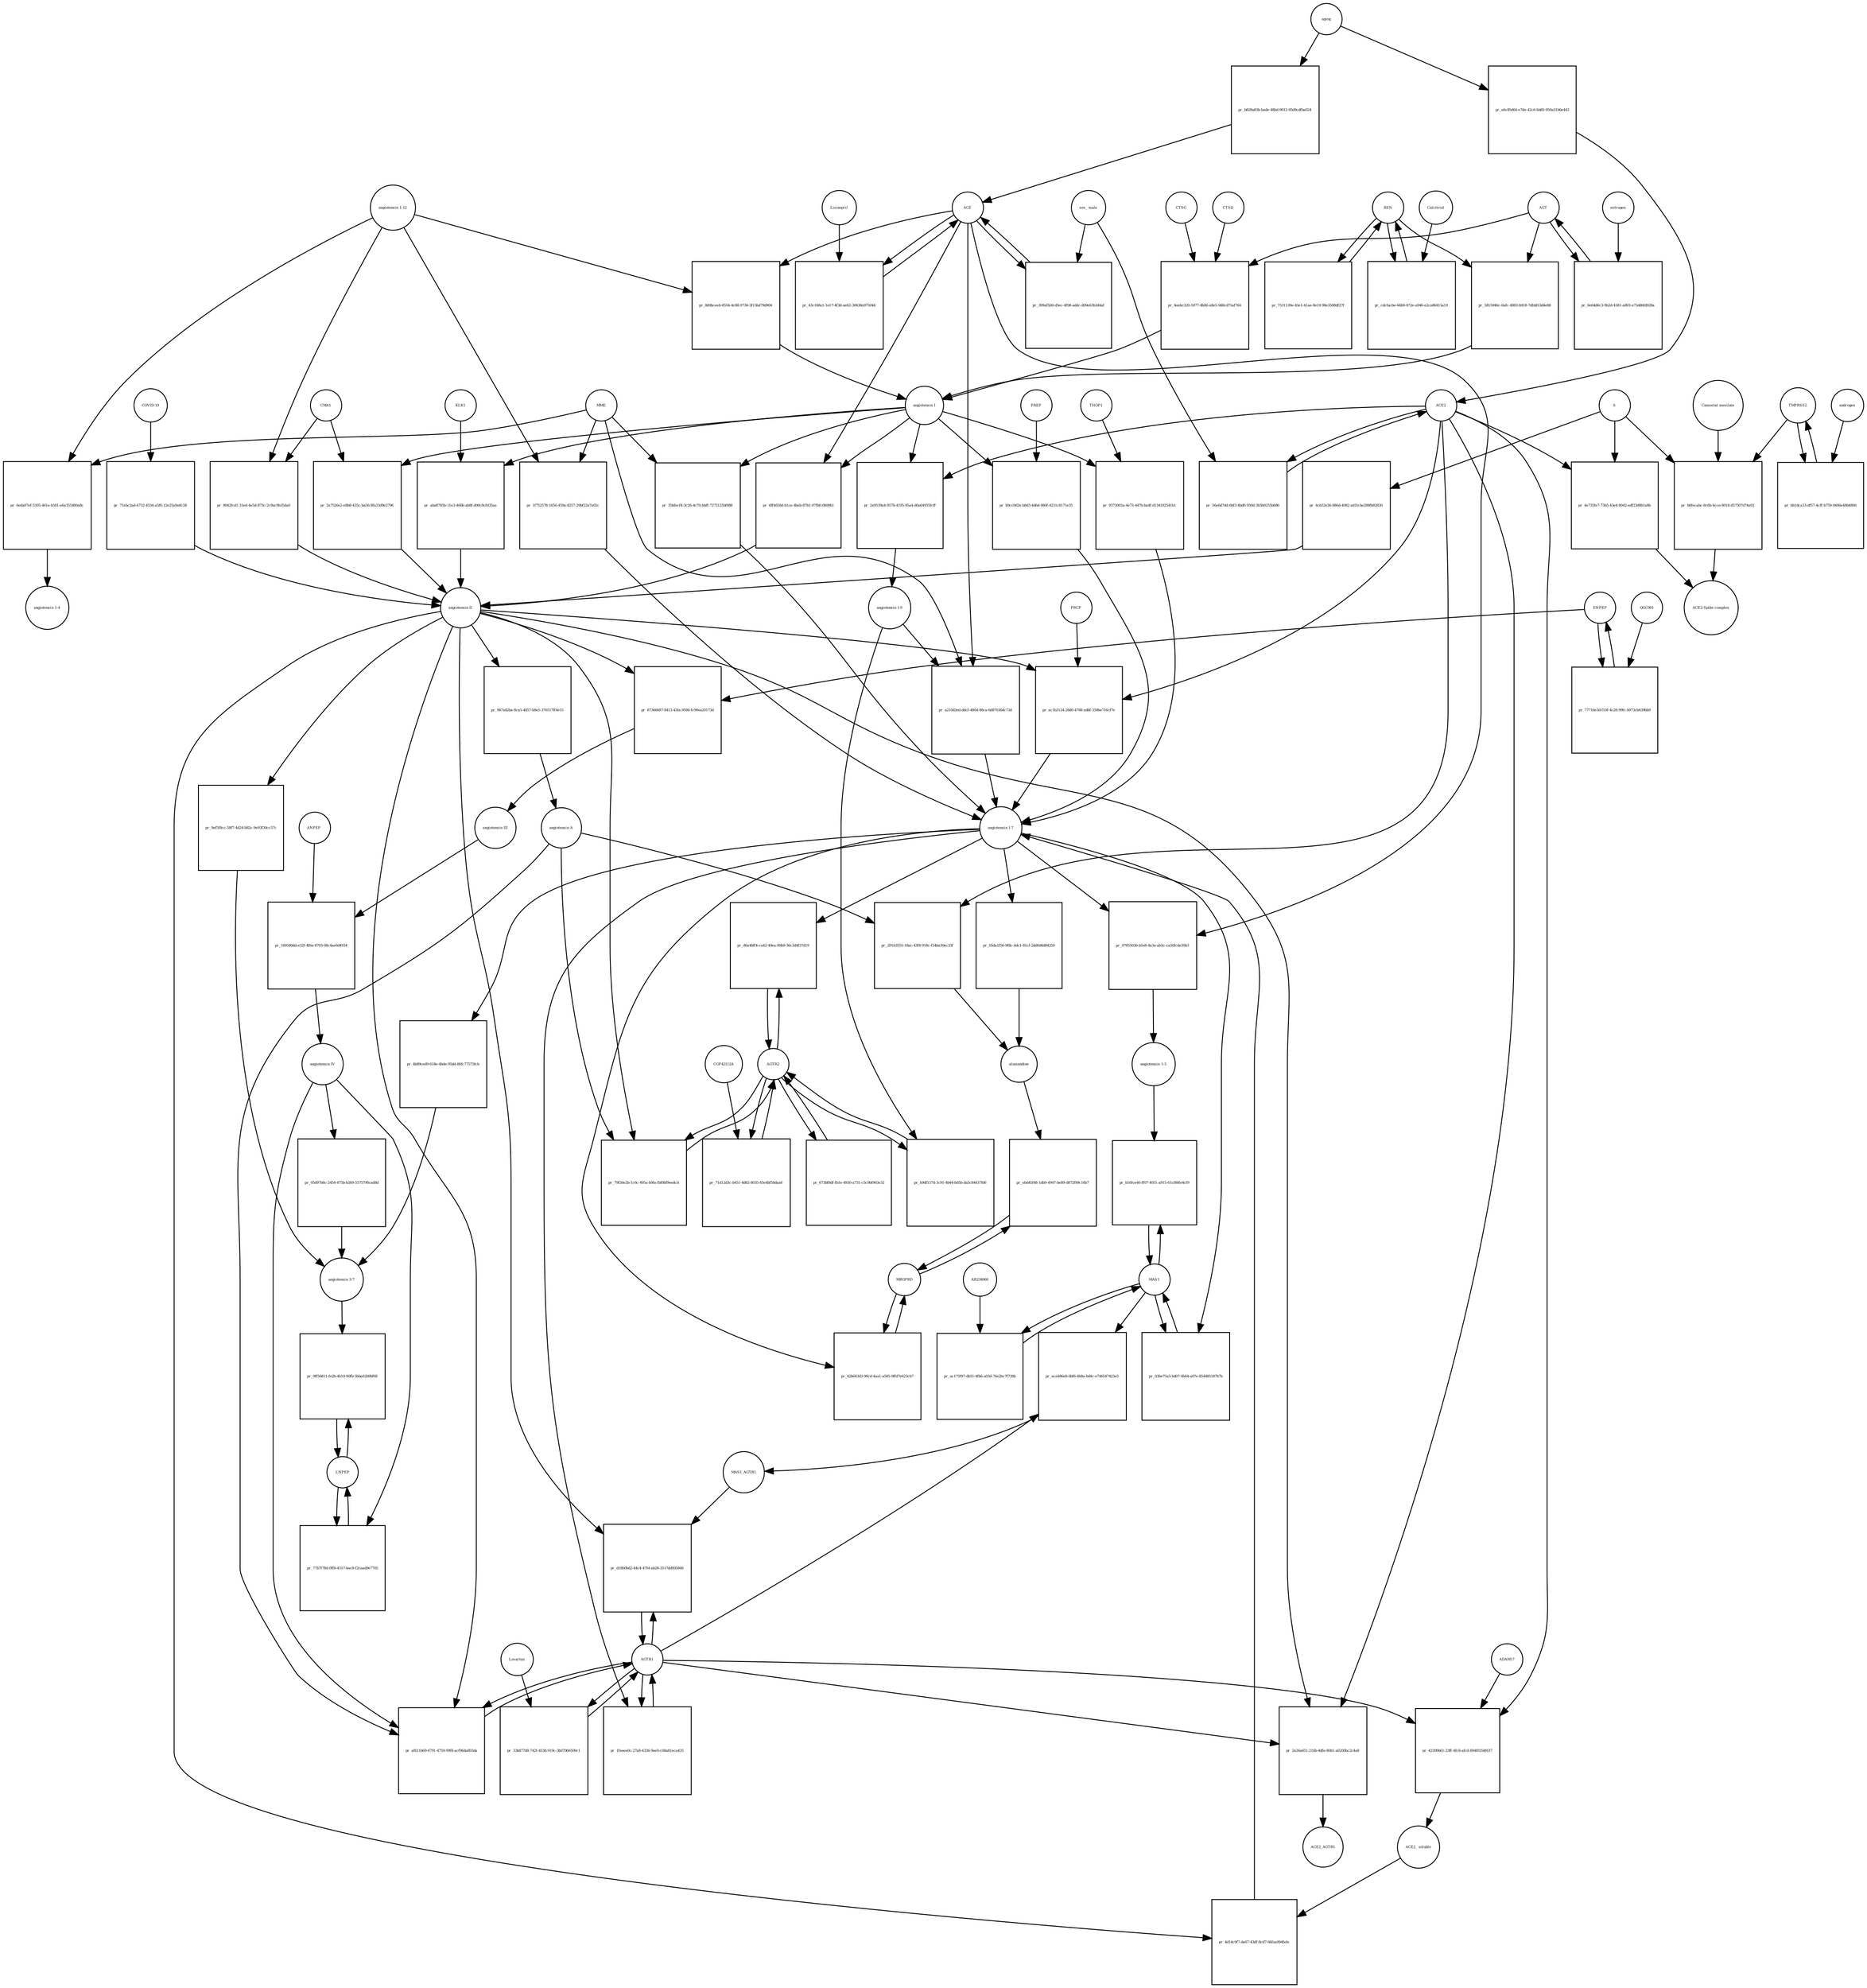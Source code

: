 strict digraph  {
"angiotensin I" [annotation="urn_miriam_obo.chebi_CHEBI%3A2718", bipartite=0, cls="simple chemical", fontsize=4, label="angiotensin I", shape=circle];
"pr_6ff4658d-b1ce-4beb-87b1-07fbfc0b99b1" [annotation="", bipartite=1, cls=process, fontsize=4, label="pr_6ff4658d-b1ce-4beb-87b1-07fbfc0b99b1", shape=square];
"angiotensin II" [annotation="urn_miriam_obo.chebi_CHEBI%3A2718", bipartite=0, cls="simple chemical", fontsize=4, label="angiotensin II", shape=circle];
ACE [annotation="urn_miriam_hgnc_HGNC%3A2707", bipartite=0, cls=macromolecule, fontsize=4, label=ACE, shape=circle];
"pr_2e9539a4-9578-4195-95a4-d0a64935fcff" [annotation="", bipartite=1, cls=process, fontsize=4, label="pr_2e9539a4-9578-4195-95a4-d0a64935fcff", shape=square];
"angiotensin I-9" [annotation="urn_miriam_obo.chebi_CHEBI%3A80128", bipartite=0, cls="simple chemical", fontsize=4, label="angiotensin I-9", shape=circle];
ACE2 [annotation="urn_miriam_hgnc_HGNC%3A13557", bipartite=0, cls=macromolecule, fontsize=4, label=ACE2, shape=circle];
"pr_a210d3ed-ddcf-480d-86ca-6d87036dc73d" [annotation="", bipartite=1, cls=process, fontsize=4, label="pr_a210d3ed-ddcf-480d-86ca-6d87036dc73d", shape=square];
"angiotensin I-7" [annotation="urn_miriam_obo.chebi_CHEBI%3A55438", bipartite=0, cls="simple chemical", fontsize=4, label="angiotensin I-7", shape=circle];
MME [annotation="urn_miriam_hgnc_HGNC%3A7154", bipartite=0, cls=macromolecule, fontsize=4, label=MME, shape=circle];
"pr_ac1b3124-28d0-4788-adbf-358be716cf7e" [annotation="", bipartite=1, cls=process, fontsize=4, label="pr_ac1b3124-28d0-4788-adbf-358be716cf7e", shape=square];
PRCP [annotation="urn_miriam_hgnc_HGNC%3A9344", bipartite=0, cls=macromolecule, fontsize=4, label=PRCP, shape=circle];
"pr_0785503b-b5e8-4a3a-ab5c-ca50fcde39b3" [annotation="", bipartite=1, cls=process, fontsize=4, label="pr_0785503b-b5e8-4a3a-ab5c-ca50fcde39b3", shape=square];
"angiotensin 1-5" [annotation="urn_miriam_obo.chebi_CHEBI%3A80129", bipartite=0, cls="simple chemical", fontsize=4, label="angiotensin 1-5", shape=circle];
REN [annotation="urn_miriam_hgnc_HGNC%3A9958", bipartite=0, cls=macromolecule, fontsize=4, label=REN, shape=circle];
"pr_cdcfacbe-66b9-472e-a946-e2ca86415a19" [annotation="", bipartite=1, cls="omitted process", fontsize=4, label="pr_cdcfacbe-66b9-472e-a946-e2ca86415a19", shape=square];
Calcitriol [annotation="urn_miriam_obo.chebi_CHEBI%3A17823", bipartite=0, cls="simple chemical", fontsize=4, label=Calcitriol, shape=circle];
AGT [annotation="urn_miriam_hgnc_HGNC%3A333", bipartite=0, cls=macromolecule, fontsize=4, label=AGT, shape=circle];
"pr_5815946c-0afc-4983-b918-7dfdd53d4e88" [annotation="", bipartite=1, cls=process, fontsize=4, label="pr_5815946c-0afc-4983-b918-7dfdd53d4e88", shape=square];
"pr_35bfecf4-3c26-4c70-bbff-7272125bf888" [annotation="", bipartite=1, cls=process, fontsize=4, label="pr_35bfecf4-3c26-4c70-bbff-7272125bf888", shape=square];
MAS1 [annotation="urn_miriam_hgnc_HGNC%3A6899", bipartite=0, cls=macromolecule, fontsize=4, label=MAS1, shape=circle];
"pr_b16fce40-ff07-4051-a915-61cf86fe4cf9" [annotation="", bipartite=1, cls=process, fontsize=4, label="pr_b16fce40-ff07-4051-a915-61cf86fe4cf9", shape=square];
"pr_05da1f56-9f8c-4dc1-81cf-2dd0d6d84250" [annotation="", bipartite=1, cls=process, fontsize=4, label="pr_05da1f56-9f8c-4dc1-81cf-2dd0d6d84250", shape=square];
alamandine [annotation="", bipartite=0, cls="simple chemical", fontsize=4, label=alamandine, shape=circle];
"pr_947a82ba-8ca5-4457-b8e5-376517ff4e15" [annotation="", bipartite=1, cls=process, fontsize=4, label="pr_947a82ba-8ca5-4457-b8e5-376517ff4e15", shape=square];
"angiotensin A" [annotation="urn_miriam_kegg.compound_C20970", bipartite=0, cls="simple chemical", fontsize=4, label="angiotensin A", shape=circle];
"pr_291b3555-18ac-43f8-918c-f54ba30ec33f" [annotation="", bipartite=1, cls=process, fontsize=4, label="pr_291b3555-18ac-43f8-918c-f54ba30ec33f", shape=square];
"pr_87366687-8413-45fa-9586-fc96ea20173d" [annotation="", bipartite=1, cls=process, fontsize=4, label="pr_87366687-8413-45fa-9586-fc96ea20173d", shape=square];
"angiotensin III" [annotation="urn_miriam_obo.chebi_CHEBI%3A89666", bipartite=0, cls="simple chemical", fontsize=4, label="angiotensin III", shape=circle];
ENPEP [annotation="", bipartite=0, cls=macromolecule, fontsize=4, label=ENPEP, shape=circle];
"pr_169580dd-e32f-4f6a-8793-08c4ae6d4934" [annotation="", bipartite=1, cls=process, fontsize=4, label="pr_169580dd-e32f-4f6a-8793-08c4ae6d4934", shape=square];
"angiotensin IV" [annotation="urn_miriam_pubmed_32333398|urn_miriam_obo.chebi_CHEBI%3A80127", bipartite=0, cls="simple chemical", fontsize=4, label="angiotensin IV", shape=circle];
"ANPEP " [annotation="urn_miriam_hgnc_HGNC%3A500", bipartite=0, cls=macromolecule, fontsize=4, label="ANPEP ", shape=circle];
AGTR2 [annotation="urn_miriam_hgnc_HGNC%3A338", bipartite=0, cls=macromolecule, fontsize=4, label=AGTR2, shape=circle];
"pr_71d12d3c-b451-4d82-8035-65e4bf5bdaa6" [annotation="", bipartite=1, cls=process, fontsize=4, label="pr_71d12d3c-b451-4d82-8035-65e4bf5bdaa6", shape=square];
CGP42112A [annotation="urn_miriam_obo.chebi_CHEBI%3A147302", bipartite=0, cls="simple chemical", fontsize=4, label=CGP42112A, shape=circle];
"pr_7531139e-45e1-41ae-8e19-98e3588df27f" [annotation="", bipartite=1, cls=process, fontsize=4, label="pr_7531139e-45e1-41ae-8e19-98e3588df27f", shape=square];
"pr_42309b61-23ff-4fc8-afcd-894f0354f637" [annotation="", bipartite=1, cls=process, fontsize=4, label="pr_42309b61-23ff-4fc8-afcd-894f0354f637", shape=square];
"ACE2_ soluble" [annotation="urn_miriam_hgnc.symbol_ACE2", bipartite=0, cls=macromolecule, fontsize=4, label="ACE2_ soluble", shape=circle];
ADAM17 [annotation="urn_miriam_hgnc_HGNC%3A195", bipartite=0, cls=macromolecule, fontsize=4, label=ADAM17, shape=circle];
AGTR1 [annotation="urn_miriam_hgnc_HGNC%3A336", bipartite=0, cls=macromolecule, fontsize=4, label=AGTR1, shape=circle];
"pr_79f26e2b-1c6c-495a-b9fa-fbf0bf9eedcd" [annotation="", bipartite=1, cls=process, fontsize=4, label="pr_79f26e2b-1c6c-495a-b9fa-fbf0bf9eedcd", shape=square];
"pr_a6c85d64-e7de-42c6-bb85-950a31b6e443" [annotation="", bipartite=1, cls=process, fontsize=4, label="pr_a6c85d64-e7de-42c6-bb85-950a31b6e443", shape=square];
aging [annotation="urn_miriam_obo.go_GO%3A0007568", bipartite=0, cls=phenotype, fontsize=4, label=aging, shape=circle];
MRGPRD [annotation="urn_miriam_hgnc_HGNC%3A29626", bipartite=0, cls=macromolecule, fontsize=4, label=MRGPRD, shape=circle];
"pr_ebd45f48-1db9-4947-be89-d872f99c16b7" [annotation="", bipartite=1, cls=process, fontsize=4, label="pr_ebd45f48-1db9-4947-be89-d872f99c16b7", shape=square];
"pr_4d14c9f7-de67-43df-8cd7-66faa994fefe" [annotation="", bipartite=1, cls=process, fontsize=4, label="pr_4d14c9f7-de67-43df-8cd7-66faa994fefe", shape=square];
"pr_b828a83b-bade-48bd-9012-05d9cdfba024" [annotation="", bipartite=1, cls=process, fontsize=4, label="pr_b828a83b-bade-48bd-9012-05d9cdfba024", shape=square];
"pr_56e6d7dd-6bf3-4bd0-930d-3b5b0255b686" [annotation="", bipartite=1, cls=process, fontsize=4, label="pr_56e6d7dd-6bf3-4bd0-930d-3b5b0255b686", shape=square];
"sex_ male" [annotation=urn_miriam_mesh_D008297, bipartite=0, cls=phenotype, fontsize=4, label="sex_ male", shape=circle];
"pr_4cb52e36-886d-4082-ad1b-be288fb82830" [annotation="", bipartite=1, cls=process, fontsize=4, label="pr_4cb52e36-886d-4082-ad1b-be288fb82830", shape=square];
S [annotation="urn_miriam_uniprot_P0DTC2|urn_miriam_uniprot_P59594", bipartite=0, cls=macromolecule, fontsize=4, label=S, shape=circle];
"pr_399af5b9-d5ec-4f08-addc-d09e63b3d4af" [annotation="", bipartite=1, cls=process, fontsize=4, label="pr_399af5b9-d5ec-4f08-addc-d09e63b3d4af", shape=square];
"pr_af611b69-6791-4759-99f8-acf96da893da" [annotation="", bipartite=1, cls=process, fontsize=4, label="pr_af611b69-6791-4759-99f8-acf96da893da", shape=square];
"pr_2e26a651-216b-4dfe-80b1-a0200bc2c4a8" [annotation="", bipartite=1, cls=process, fontsize=4, label="pr_2e26a651-216b-4dfe-80b1-a0200bc2c4a8", shape=square];
ACE2_AGTR1 [annotation=urn_miriam_pubmed_25225202, bipartite=0, cls=complex, fontsize=4, label=ACE2_AGTR1, shape=circle];
"pr_4e735fe7-73b5-43e4-8042-edf23d8b1a8b" [annotation="", bipartite=1, cls=process, fontsize=4, label="pr_4e735fe7-73b5-43e4-8042-edf23d8b1a8b", shape=square];
"ACE2-Spike complex" [annotation=urn_miriam_pubmed_32275855, bipartite=0, cls=complex, fontsize=4, label="ACE2-Spike complex", shape=circle];
"pr_71ebc2ad-6732-4534-a5f6-12e25a9a6c28" [annotation="", bipartite=1, cls=process, fontsize=4, label="pr_71ebc2ad-6732-4534-a5f6-12e25a9a6c28", shape=square];
"COVID-19" [annotation="urn_miriam_taxonomy_2697049|urn_miriam_mesh_C000657245", bipartite=0, cls=phenotype, fontsize=4, label="COVID-19", shape=circle];
"angiotensin 1-12" [annotation=urn_miriam_pubmed_27465904, bipartite=0, cls="simple chemical", fontsize=4, label="angiotensin 1-12", shape=circle];
"pr_8042fcd1-31ed-4e5d-873c-2c9ac9b35da0" [annotation="", bipartite=1, cls=process, fontsize=4, label="pr_8042fcd1-31ed-4e5d-873c-2c9ac9b35da0", shape=square];
CMA1 [annotation="urn_miriam_hgnc_HGNC%3A2097", bipartite=0, cls=macromolecule, fontsize=4, label=CMA1, shape=circle];
TMPRSS2 [annotation="urn_miriam_hgnc_HGNC%3A11876", bipartite=0, cls=macromolecule, fontsize=4, label=TMPRSS2, shape=circle];
"pr_bb1dca33-df57-4cff-b759-0406e48b489d" [annotation="", bipartite=1, cls="omitted process", fontsize=4, label="pr_bb1dca33-df57-4cff-b759-0406e48b489d", shape=square];
androgen [annotation="urn_miriam_obo.chebi_CHEBI%3A50113", bipartite=0, cls="simple chemical", fontsize=4, label=androgen, shape=circle];
"pr_6e64d6c3-9b2d-4581-a893-a75dd6fd928a" [annotation="", bipartite=1, cls="omitted process", fontsize=4, label="pr_6e64d6c3-9b2d-4581-a893-a75dd6fd928a", shape=square];
estrogen [annotation="urn_miriam_obo.chebi_CHEBI%3A50114", bipartite=0, cls="simple chemical", fontsize=4, label=estrogen, shape=circle];
"pr_0eda07ef-5305-461e-b581-e6e355480a8c" [annotation="", bipartite=1, cls=process, fontsize=4, label="pr_0eda07ef-5305-461e-b581-e6e355480a8c", shape=square];
"angiotensin 1-4" [annotation=urn_miriam_pubmed_22490446, bipartite=0, cls="simple chemical", fontsize=4, label="angiotensin 1-4", shape=circle];
"pr_eca486e8-6bf6-4b8a-bd4c-e746547423e5" [annotation="", bipartite=1, cls=process, fontsize=4, label="pr_eca486e8-6bf6-4b8a-bd4c-e746547423e5", shape=square];
MAS1_AGTR1 [annotation=urn_miriam_pubmed_15809376, bipartite=0, cls=complex, fontsize=4, label=MAS1_AGTR1, shape=circle];
"pr_d18b0bd2-44c4-47fd-ab28-3517dd005846" [annotation="", bipartite=1, cls=process, fontsize=4, label="pr_d18b0bd2-44c4-47fd-ab28-3517dd005846", shape=square];
"pr_43c168a1-1e17-4f3d-ae62-38438a975044" [annotation="", bipartite=1, cls=process, fontsize=4, label="pr_43c168a1-1e17-4f3d-ae62-38438a975044", shape=square];
Lisinopril [annotation="urn_miriam_obo.chebi_CHEBI%3A43755", bipartite=0, cls="simple chemical", fontsize=4, label=Lisinopril, shape=circle];
"pr_8d9bceeb-8554-4c88-9734-3f15bd79d904" [annotation="", bipartite=1, cls=process, fontsize=4, label="pr_8d9bceeb-8554-4c88-9734-3f15bd79d904", shape=square];
LNPEP [annotation="urn_miriam_hgnc_HGNC%3A6656", bipartite=0, cls=macromolecule, fontsize=4, label=LNPEP, shape=circle];
"pr_77b7f78d-0ff8-4317-bac8-f2caad9e7705" [annotation="", bipartite=1, cls=process, fontsize=4, label="pr_77b7f78d-0ff8-4317-bac8-f2caad9e7705", shape=square];
"pr_1f752578-1656-459a-8257-29bf22a7a02c" [annotation="", bipartite=1, cls=process, fontsize=4, label="pr_1f752578-1656-459a-8257-29bf22a7a02c", shape=square];
"pr_ac175f97-db11-4fb6-a03d-76e2bc7f739b" [annotation="", bipartite=1, cls=process, fontsize=4, label="pr_ac175f97-db11-4fb6-a03d-76e2bc7f739b", shape=square];
AR234960 [annotation="urn_miriam_pubchem.compound_146025955", bipartite=0, cls="simple chemical", fontsize=4, label=AR234960, shape=circle];
"pr_77716e3d-f10f-4c28-99fc-b973cb639bb9" [annotation="", bipartite=1, cls=process, fontsize=4, label="pr_77716e3d-f10f-4c28-99fc-b973cb639bb9", shape=square];
QGC001 [annotation=urn_miriam_pubmed_24337978, bipartite=0, cls="simple chemical", fontsize=4, label=QGC001, shape=circle];
"pr_4aebc320-5977-4b06-a8e5-9d8cd75af764" [annotation="", bipartite=1, cls=process, fontsize=4, label="pr_4aebc320-5977-4b06-a8e5-9d8cd75af764", shape=square];
CTSD [annotation="urn_miriam_hgnc_HGNC%3A2529", bipartite=0, cls=macromolecule, fontsize=4, label=CTSD, shape=circle];
CTSG [annotation="urn_miriam_hgnc_HGNC%3A2532", bipartite=0, cls=macromolecule, fontsize=4, label=CTSG, shape=circle];
"pr_2a7526e2-e8b8-435c-ba56-8fa33d9e2796" [annotation="", bipartite=1, cls=process, fontsize=4, label="pr_2a7526e2-e8b8-435c-ba56-8fa33d9e2796", shape=square];
"pr_aba8785b-11e3-466b-ab8f-d00c8cfd35ae" [annotation="", bipartite=1, cls=process, fontsize=4, label="pr_aba8785b-11e3-466b-ab8f-d00c8cfd35ae", shape=square];
KLK1 [annotation="urn_miriam_hgnc_HGNC%3A6357|urn_miriam_pubmed_6555043", bipartite=0, cls=macromolecule, fontsize=4, label=KLK1, shape=circle];
"pr_9373002a-4e73-447b-ba4f-d134182541b1" [annotation="", bipartite=1, cls=process, fontsize=4, label="pr_9373002a-4e73-447b-ba4f-d134182541b1", shape=square];
THOP1 [annotation="urn_miriam_hgnc_HGNC%3A11793", bipartite=0, cls=macromolecule, fontsize=4, label=THOP1, shape=circle];
"pr_b9cc062e-b8d3-4d6d-980f-4231c8171e35" [annotation="", bipartite=1, cls=process, fontsize=4, label="pr_b9cc062e-b8d3-4d6d-980f-4231c8171e35", shape=square];
PREP [annotation="urn_miriam_hgnc_HGNC%3A9358", bipartite=0, cls=macromolecule, fontsize=4, label=PREP, shape=circle];
"pr_33b877d8-742f-4538-919c-3b07066509c1" [annotation="", bipartite=1, cls=process, fontsize=4, label="pr_33b877d8-742f-4538-919c-3b07066509c1", shape=square];
Losartan [annotation="urn_miriam_obo.chebi_CHEBI%3A6541", bipartite=0, cls="simple chemical", fontsize=4, label=Losartan, shape=circle];
"pr_1feeee0c-27a8-4336-9ee0-c08a81eca435" [annotation="", bipartite=1, cls=process, fontsize=4, label="pr_1feeee0c-27a8-4336-9ee0-c08a81eca435", shape=square];
"pr_673bf8df-fb1e-4930-a731-c5c9bf963e32" [annotation="", bipartite=1, cls=process, fontsize=4, label="pr_673bf8df-fb1e-4930-a731-c5c9bf963e32", shape=square];
"pr_d6a4bff4-ca42-49ea-99b9-36c3d4f37d19" [annotation="", bipartite=1, cls=process, fontsize=4, label="pr_d6a4bff4-ca42-49ea-99b9-36c3d4f37d19", shape=square];
"pr_b9df157d-3c91-4b44-bd5b-da5c84437fd6" [annotation="", bipartite=1, cls=process, fontsize=4, label="pr_b9df157d-3c91-4b44-bd5b-da5c84437fd6", shape=square];
"pr_03be75a5-bd07-4b44-a07e-854485187b7b" [annotation="", bipartite=1, cls=process, fontsize=4, label="pr_03be75a5-bd07-4b44-a07e-854485187b7b", shape=square];
"pr_42b643d3-90cd-4aa1-a585-9ffd7e623cb7" [annotation="", bipartite=1, cls=process, fontsize=4, label="pr_42b643d3-90cd-4aa1-a585-9ffd7e623cb7", shape=square];
"pr_4b89ced9-618e-4bde-95dd-86fc77575fcb" [annotation="", bipartite=1, cls=process, fontsize=4, label="pr_4b89ced9-618e-4bde-95dd-86fc77575fcb", shape=square];
"angiotensin 3-7" [annotation=urn_miriam_pubmed_30934934, bipartite=0, cls="simple chemical", fontsize=4, label="angiotensin 3-7", shape=circle];
"pr_9ef5f8cc-58f7-4d24-b82c-9e93f30cc57c" [annotation="", bipartite=1, cls=process, fontsize=4, label="pr_9ef5f8cc-58f7-4d24-b82c-9e93f30cc57c", shape=square];
"pr_05d97b8c-2454-475b-b269-5575796cad8d" [annotation="", bipartite=1, cls=process, fontsize=4, label="pr_05d97b8c-2454-475b-b269-5575796cad8d", shape=square];
"pr_b6fecabc-8c6b-4cce-8018-d57507d74a92" [annotation="", bipartite=1, cls="omitted process", fontsize=4, label="pr_b6fecabc-8c6b-4cce-8018-d57507d74a92", shape=square];
"Camostat mesilate" [annotation="urn_miriam_obo.chebi_CHEBI%3A135632", bipartite=0, cls="simple chemical", fontsize=4, label="Camostat mesilate", shape=circle];
"pr_9ff56811-fe2b-4b19-90fb-5bba02b9bf68" [annotation="", bipartite=1, cls=process, fontsize=4, label="pr_9ff56811-fe2b-4b19-90fb-5bba02b9bf68", shape=square];
"angiotensin I" -> "pr_6ff4658d-b1ce-4beb-87b1-07fbfc0b99b1"  [annotation="", interaction_type=consumption];
"angiotensin I" -> "pr_2e9539a4-9578-4195-95a4-d0a64935fcff"  [annotation="", interaction_type=consumption];
"angiotensin I" -> "pr_35bfecf4-3c26-4c70-bbff-7272125bf888"  [annotation="", interaction_type=consumption];
"angiotensin I" -> "pr_2a7526e2-e8b8-435c-ba56-8fa33d9e2796"  [annotation="", interaction_type=consumption];
"angiotensin I" -> "pr_aba8785b-11e3-466b-ab8f-d00c8cfd35ae"  [annotation="", interaction_type=consumption];
"angiotensin I" -> "pr_9373002a-4e73-447b-ba4f-d134182541b1"  [annotation="", interaction_type=consumption];
"angiotensin I" -> "pr_b9cc062e-b8d3-4d6d-980f-4231c8171e35"  [annotation="", interaction_type=consumption];
"pr_6ff4658d-b1ce-4beb-87b1-07fbfc0b99b1" -> "angiotensin II"  [annotation="", interaction_type=production];
"angiotensin II" -> "pr_ac1b3124-28d0-4788-adbf-358be716cf7e"  [annotation="", interaction_type=consumption];
"angiotensin II" -> "pr_947a82ba-8ca5-4457-b8e5-376517ff4e15"  [annotation="", interaction_type=consumption];
"angiotensin II" -> "pr_87366687-8413-45fa-9586-fc96ea20173d"  [annotation="", interaction_type=consumption];
"angiotensin II" -> "pr_79f26e2b-1c6c-495a-b9fa-fbf0bf9eedcd"  [annotation="urn_miriam_pubmed_17630322|urn_miriam_taxonomy_9606|urn_miriam_pubmed_17138938", interaction_type=stimulation];
"angiotensin II" -> "pr_4d14c9f7-de67-43df-8cd7-66faa994fefe"  [annotation="", interaction_type=consumption];
"angiotensin II" -> "pr_af611b69-6791-4759-99f8-acf96da893da"  [annotation="urn_miriam_pubmed_17630322|urn_miriam_taxonomy_40674|urn_miriam_pubmed_26497614|urn_miriam_pubmed_32333398|urn_miriam_pubmed_17138938", interaction_type=stimulation];
"angiotensin II" -> "pr_2e26a651-216b-4dfe-80b1-a0200bc2c4a8"  [annotation="urn_miriam_pubmed_25225202|urn_miriam_taxonomy_40674", interaction_type=inhibition];
"angiotensin II" -> "pr_d18b0bd2-44c4-47fd-ab28-3517dd005846"  [annotation="urn_miriam_pubmed_15809376|urn_miriam_taxonomy_40674", interaction_type=stimulation];
"angiotensin II" -> "pr_9ef5f8cc-58f7-4d24-b82c-9e93f30cc57c"  [annotation="", interaction_type=consumption];
ACE -> "pr_6ff4658d-b1ce-4beb-87b1-07fbfc0b99b1"  [annotation="urn_miriam_taxonomy_9606|urn_miriam_pubmed_190881|urn_miriam_pubmed_10969042", interaction_type=catalysis];
ACE -> "pr_a210d3ed-ddcf-480d-86ca-6d87036dc73d"  [annotation="urn_miriam_pubmed_15283675|urn_miriam_taxonomy_9606", interaction_type=catalysis];
ACE -> "pr_0785503b-b5e8-4a3a-ab5c-ca50fcde39b3"  [annotation="urn_miriam_pubmed_10969042|urn_miriam_taxonomy_9606", interaction_type=catalysis];
ACE -> "pr_399af5b9-d5ec-4f08-addc-d09e63b3d4af"  [annotation="", interaction_type=consumption];
ACE -> "pr_43c168a1-1e17-4f3d-ae62-38438a975044"  [annotation="", interaction_type=consumption];
ACE -> "pr_8d9bceeb-8554-4c88-9734-3f15bd79d904"  [annotation="urn_miriam_pubmed_22490446|urn_miriam_taxonomy_10116", interaction_type=catalysis];
"pr_2e9539a4-9578-4195-95a4-d0a64935fcff" -> "angiotensin I-9"  [annotation="", interaction_type=production];
"angiotensin I-9" -> "pr_a210d3ed-ddcf-480d-86ca-6d87036dc73d"  [annotation="", interaction_type=consumption];
"angiotensin I-9" -> "pr_b9df157d-3c91-4b44-bd5b-da5c84437fd6"  [annotation="urn_miriam_pubmed_30048754|urn_miriam_taxonomy_10116", interaction_type=stimulation];
ACE2 -> "pr_2e9539a4-9578-4195-95a4-d0a64935fcff"  [annotation="urn_miriam_pubmed_10969042|urn_miriam_taxonomy_9606", interaction_type=catalysis];
ACE2 -> "pr_ac1b3124-28d0-4788-adbf-358be716cf7e"  [annotation="urn_miriam_taxonomy_10090|urn_miriam_pubmed_23392115", interaction_type=catalysis];
ACE2 -> "pr_291b3555-18ac-43f8-918c-f54ba30ec33f"  [annotation="urn_miriam_pubmed_23446738|urn_miriam_taxonomy_9606", interaction_type=catalysis];
ACE2 -> "pr_42309b61-23ff-4fc8-afcd-894f0354f637"  [annotation="", interaction_type=consumption];
ACE2 -> "pr_56e6d7dd-6bf3-4bd0-930d-3b5b0255b686"  [annotation="", interaction_type=consumption];
ACE2 -> "pr_2e26a651-216b-4dfe-80b1-a0200bc2c4a8"  [annotation="", interaction_type=consumption];
ACE2 -> "pr_4e735fe7-73b5-43e4-8042-edf23d8b1a8b"  [annotation="", interaction_type=consumption];
"pr_a210d3ed-ddcf-480d-86ca-6d87036dc73d" -> "angiotensin I-7"  [annotation="", interaction_type=production];
"angiotensin I-7" -> "pr_0785503b-b5e8-4a3a-ab5c-ca50fcde39b3"  [annotation="", interaction_type=consumption];
"angiotensin I-7" -> "pr_05da1f56-9f8c-4dc1-81cf-2dd0d6d84250"  [annotation="", interaction_type=consumption];
"angiotensin I-7" -> "pr_1feeee0c-27a8-4336-9ee0-c08a81eca435"  [annotation="urn_miriam_pubmed_29928987|urn_miriam_taxonomy_9606", interaction_type=inhibition];
"angiotensin I-7" -> "pr_d6a4bff4-ca42-49ea-99b9-36c3d4f37d19"  [annotation="urn_miriam_pubmed_15767466|urn_miriam_taxonomy_10116", interaction_type=stimulation];
"angiotensin I-7" -> "pr_03be75a5-bd07-4b44-a07e-854485187b7b"  [annotation="urn_miriam_pubmed_27217404|urn_miriam_taxonomy_9606", interaction_type=stimulation];
"angiotensin I-7" -> "pr_42b643d3-90cd-4aa1-a585-9ffd7e623cb7"  [annotation="urn_miriam_pubmed_27217404|urn_miriam_taxonomy_9606", interaction_type=stimulation];
"angiotensin I-7" -> "pr_4b89ced9-618e-4bde-95dd-86fc77575fcb"  [annotation="", interaction_type=consumption];
MME -> "pr_a210d3ed-ddcf-480d-86ca-6d87036dc73d"  [annotation="urn_miriam_pubmed_15283675|urn_miriam_taxonomy_9606", interaction_type=catalysis];
MME -> "pr_35bfecf4-3c26-4c70-bbff-7272125bf888"  [annotation="urn_miriam_taxonomy_9606|urn_miriam_pubmed_15283675", interaction_type=catalysis];
MME -> "pr_0eda07ef-5305-461e-b581-e6e355480a8c"  [annotation="urn_miriam_pubmed_22490446|urn_miriam_taxonomy_10116", interaction_type=catalysis];
MME -> "pr_1f752578-1656-459a-8257-29bf22a7a02c"  [annotation="urn_miriam_pubmed_22490446|urn_miriam_taxonomy_10116", interaction_type=catalysis];
"pr_ac1b3124-28d0-4788-adbf-358be716cf7e" -> "angiotensin I-7"  [annotation="", interaction_type=production];
PRCP -> "pr_ac1b3124-28d0-4788-adbf-358be716cf7e"  [annotation="urn_miriam_taxonomy_10090|urn_miriam_pubmed_23392115", interaction_type=catalysis];
"pr_0785503b-b5e8-4a3a-ab5c-ca50fcde39b3" -> "angiotensin 1-5"  [annotation="", interaction_type=production];
"angiotensin 1-5" -> "pr_b16fce40-ff07-4051-a915-61cf86fe4cf9"  [annotation="urn_miriam_pubmed_27660028|urn_miriam_taxonomy_10116|urn_miriam_taxonomy_9606|urn_miriam_pubmed_27217404", interaction_type=stimulation];
REN -> "pr_cdcfacbe-66b9-472e-a946-e2ca86415a19"  [annotation="", interaction_type=consumption];
REN -> "pr_5815946c-0afc-4983-b918-7dfdd53d4e88"  [annotation="urn_miriam_pubmed_10585461|urn_miriam_pubmed_30934934|urn_miriam_pubmed_6172448|urn_miriam_taxonomy_9606", interaction_type=catalysis];
REN -> "pr_7531139e-45e1-41ae-8e19-98e3588df27f"  [annotation="", interaction_type=consumption];
"pr_cdcfacbe-66b9-472e-a946-e2ca86415a19" -> REN  [annotation="", interaction_type=production];
Calcitriol -> "pr_cdcfacbe-66b9-472e-a946-e2ca86415a19"  [annotation="", interaction_type=inhibition];
AGT -> "pr_5815946c-0afc-4983-b918-7dfdd53d4e88"  [annotation="", interaction_type=consumption];
AGT -> "pr_6e64d6c3-9b2d-4581-a893-a75dd6fd928a"  [annotation="", interaction_type=consumption];
AGT -> "pr_4aebc320-5977-4b06-a8e5-9d8cd75af764"  [annotation="", interaction_type=consumption];
"pr_5815946c-0afc-4983-b918-7dfdd53d4e88" -> "angiotensin I"  [annotation="", interaction_type=production];
"pr_35bfecf4-3c26-4c70-bbff-7272125bf888" -> "angiotensin I-7"  [annotation="", interaction_type=production];
MAS1 -> "pr_b16fce40-ff07-4051-a915-61cf86fe4cf9"  [annotation="", interaction_type=consumption];
MAS1 -> "pr_eca486e8-6bf6-4b8a-bd4c-e746547423e5"  [annotation="", interaction_type=consumption];
MAS1 -> "pr_ac175f97-db11-4fb6-a03d-76e2bc7f739b"  [annotation="", interaction_type=consumption];
MAS1 -> "pr_03be75a5-bd07-4b44-a07e-854485187b7b"  [annotation="", interaction_type=consumption];
"pr_b16fce40-ff07-4051-a915-61cf86fe4cf9" -> MAS1  [annotation="", interaction_type=production];
"pr_05da1f56-9f8c-4dc1-81cf-2dd0d6d84250" -> alamandine  [annotation="", interaction_type=production];
alamandine -> "pr_ebd45f48-1db9-4947-be89-d872f99c16b7"  [annotation="urn_miriam_pubmed_23446738|urn_miriam_taxonomy_9606", interaction_type=stimulation];
"pr_947a82ba-8ca5-4457-b8e5-376517ff4e15" -> "angiotensin A"  [annotation="", interaction_type=production];
"angiotensin A" -> "pr_291b3555-18ac-43f8-918c-f54ba30ec33f"  [annotation="", interaction_type=consumption];
"angiotensin A" -> "pr_79f26e2b-1c6c-495a-b9fa-fbf0bf9eedcd"  [annotation="urn_miriam_pubmed_17630322|urn_miriam_taxonomy_9606|urn_miriam_pubmed_17138938", interaction_type=stimulation];
"angiotensin A" -> "pr_af611b69-6791-4759-99f8-acf96da893da"  [annotation="urn_miriam_pubmed_17630322|urn_miriam_taxonomy_40674|urn_miriam_pubmed_26497614|urn_miriam_pubmed_32333398|urn_miriam_pubmed_17138938", interaction_type=stimulation];
"pr_291b3555-18ac-43f8-918c-f54ba30ec33f" -> alamandine  [annotation="", interaction_type=production];
"pr_87366687-8413-45fa-9586-fc96ea20173d" -> "angiotensin III"  [annotation="", interaction_type=production];
"angiotensin III" -> "pr_169580dd-e32f-4f6a-8793-08c4ae6d4934"  [annotation="", interaction_type=consumption];
ENPEP -> "pr_87366687-8413-45fa-9586-fc96ea20173d"  [annotation="urn_miriam_pubmed_8876246|urn_miriam_taxonomy_10090", interaction_type=catalysis];
ENPEP -> "pr_77716e3d-f10f-4c28-99fc-b973cb639bb9"  [annotation="", interaction_type=consumption];
"pr_169580dd-e32f-4f6a-8793-08c4ae6d4934" -> "angiotensin IV"  [annotation="", interaction_type=production];
"angiotensin IV" -> "pr_af611b69-6791-4759-99f8-acf96da893da"  [annotation="urn_miriam_pubmed_17630322|urn_miriam_taxonomy_40674|urn_miriam_pubmed_26497614|urn_miriam_pubmed_32333398|urn_miriam_pubmed_17138938", interaction_type=stimulation];
"angiotensin IV" -> "pr_77b7f78d-0ff8-4317-bac8-f2caad9e7705"  [annotation="urn_miriam_pubmed_11707427|urn_miriam_taxonomy_10090", interaction_type=stimulation];
"angiotensin IV" -> "pr_05d97b8c-2454-475b-b269-5575796cad8d"  [annotation="", interaction_type=consumption];
"ANPEP " -> "pr_169580dd-e32f-4f6a-8793-08c4ae6d4934"  [annotation="urn_miriam_pubmed_8876246|urn_miriam_taxonomy_10090", interaction_type=catalysis];
AGTR2 -> "pr_71d12d3c-b451-4d82-8035-65e4bf5bdaa6"  [annotation="", interaction_type=consumption];
AGTR2 -> "pr_79f26e2b-1c6c-495a-b9fa-fbf0bf9eedcd"  [annotation="", interaction_type=consumption];
AGTR2 -> "pr_673bf8df-fb1e-4930-a731-c5c9bf963e32"  [annotation="", interaction_type=consumption];
AGTR2 -> "pr_d6a4bff4-ca42-49ea-99b9-36c3d4f37d19"  [annotation="", interaction_type=consumption];
AGTR2 -> "pr_b9df157d-3c91-4b44-bd5b-da5c84437fd6"  [annotation="", interaction_type=consumption];
"pr_71d12d3c-b451-4d82-8035-65e4bf5bdaa6" -> AGTR2  [annotation="", interaction_type=production];
CGP42112A -> "pr_71d12d3c-b451-4d82-8035-65e4bf5bdaa6"  [annotation=urn_miriam_pubmed_25014541, interaction_type=stimulation];
"pr_7531139e-45e1-41ae-8e19-98e3588df27f" -> REN  [annotation="", interaction_type=production];
"pr_42309b61-23ff-4fc8-afcd-894f0354f637" -> "ACE2_ soluble"  [annotation="", interaction_type=production];
"ACE2_ soluble" -> "pr_4d14c9f7-de67-43df-8cd7-66faa994fefe"  [annotation="urn_miriam_pubmed_28512108|urn_miriam_taxonomy_9606", interaction_type=stimulation];
ADAM17 -> "pr_42309b61-23ff-4fc8-afcd-894f0354f637"  [annotation="urn_miriam_pubmed_24227843|urn_miriam_taxonomy_9606|urn_miriam_pubmed_32333398|urn_miriam_pubmed_28512108", interaction_type=catalysis];
AGTR1 -> "pr_42309b61-23ff-4fc8-afcd-894f0354f637"  [annotation="urn_miriam_pubmed_24227843|urn_miriam_taxonomy_9606|urn_miriam_pubmed_32333398|urn_miriam_pubmed_28512108", interaction_type=stimulation];
AGTR1 -> "pr_af611b69-6791-4759-99f8-acf96da893da"  [annotation="", interaction_type=consumption];
AGTR1 -> "pr_2e26a651-216b-4dfe-80b1-a0200bc2c4a8"  [annotation="", interaction_type=consumption];
AGTR1 -> "pr_eca486e8-6bf6-4b8a-bd4c-e746547423e5"  [annotation="", interaction_type=consumption];
AGTR1 -> "pr_d18b0bd2-44c4-47fd-ab28-3517dd005846"  [annotation="", interaction_type=consumption];
AGTR1 -> "pr_33b877d8-742f-4538-919c-3b07066509c1"  [annotation="", interaction_type=consumption];
AGTR1 -> "pr_1feeee0c-27a8-4336-9ee0-c08a81eca435"  [annotation="", interaction_type=consumption];
"pr_79f26e2b-1c6c-495a-b9fa-fbf0bf9eedcd" -> AGTR2  [annotation="", interaction_type=production];
"pr_a6c85d64-e7de-42c6-bb85-950a31b6e443" -> ACE2  [annotation="", interaction_type=production];
aging -> "pr_a6c85d64-e7de-42c6-bb85-950a31b6e443"  [annotation="urn_miriam_pubmed_20689271|urn_miriam_taxonomy_10116", interaction_type=inhibition];
aging -> "pr_b828a83b-bade-48bd-9012-05d9cdfba024"  [annotation="urn_miriam_pubmed_20689271|urn_miriam_taxonomy_10116", interaction_type=stimulation];
MRGPRD -> "pr_ebd45f48-1db9-4947-be89-d872f99c16b7"  [annotation="", interaction_type=consumption];
MRGPRD -> "pr_42b643d3-90cd-4aa1-a585-9ffd7e623cb7"  [annotation="", interaction_type=consumption];
"pr_ebd45f48-1db9-4947-be89-d872f99c16b7" -> MRGPRD  [annotation="", interaction_type=production];
"pr_4d14c9f7-de67-43df-8cd7-66faa994fefe" -> "angiotensin I-7"  [annotation="", interaction_type=production];
"pr_b828a83b-bade-48bd-9012-05d9cdfba024" -> ACE  [annotation="", interaction_type=production];
"pr_56e6d7dd-6bf3-4bd0-930d-3b5b0255b686" -> ACE2  [annotation="", interaction_type=production];
"sex_ male" -> "pr_56e6d7dd-6bf3-4bd0-930d-3b5b0255b686"  [annotation="urn_miriam_pubmed_26171856|urn_miriam_taxonomy_10116", interaction_type=stimulation];
"sex_ male" -> "pr_399af5b9-d5ec-4f08-addc-d09e63b3d4af"  [annotation="urn_miriam_pubmed_26171856|urn_miriam_taxonomy_10116", interaction_type=stimulation];
"pr_4cb52e36-886d-4082-ad1b-be288fb82830" -> "angiotensin II"  [annotation="", interaction_type=production];
S -> "pr_4cb52e36-886d-4082-ad1b-be288fb82830"  [annotation="urn_miriam_pubmed_16007097|urn_miriam_taxonomy_10090", interaction_type=stimulation];
S -> "pr_4e735fe7-73b5-43e4-8042-edf23d8b1a8b"  [annotation="", interaction_type=consumption];
S -> "pr_b6fecabc-8c6b-4cce-8018-d57507d74a92"  [annotation="", interaction_type=consumption];
"pr_399af5b9-d5ec-4f08-addc-d09e63b3d4af" -> ACE  [annotation="", interaction_type=production];
"pr_af611b69-6791-4759-99f8-acf96da893da" -> AGTR1  [annotation="", interaction_type=production];
"pr_2e26a651-216b-4dfe-80b1-a0200bc2c4a8" -> ACE2_AGTR1  [annotation="", interaction_type=production];
"pr_4e735fe7-73b5-43e4-8042-edf23d8b1a8b" -> "ACE2-Spike complex"  [annotation="", interaction_type=production];
"pr_71ebc2ad-6732-4534-a5f6-12e25a9a6c28" -> "angiotensin II"  [annotation="", interaction_type=production];
"COVID-19" -> "pr_71ebc2ad-6732-4534-a5f6-12e25a9a6c28"  [annotation="urn_miriam_pubmed_32048163|urn_miriam_taxonomy_9606", interaction_type=stimulation];
"angiotensin 1-12" -> "pr_8042fcd1-31ed-4e5d-873c-2c9ac9b35da0"  [annotation="", interaction_type=consumption];
"angiotensin 1-12" -> "pr_0eda07ef-5305-461e-b581-e6e355480a8c"  [annotation="", interaction_type=consumption];
"angiotensin 1-12" -> "pr_8d9bceeb-8554-4c88-9734-3f15bd79d904"  [annotation="", interaction_type=consumption];
"angiotensin 1-12" -> "pr_1f752578-1656-459a-8257-29bf22a7a02c"  [annotation="", interaction_type=consumption];
"pr_8042fcd1-31ed-4e5d-873c-2c9ac9b35da0" -> "angiotensin II"  [annotation="", interaction_type=production];
CMA1 -> "pr_8042fcd1-31ed-4e5d-873c-2c9ac9b35da0"  [annotation="urn_miriam_pubmed_22180785|urn_miriam_taxonomy_9606", interaction_type=catalysis];
CMA1 -> "pr_2a7526e2-e8b8-435c-ba56-8fa33d9e2796"  [annotation="urn_miriam_pubmed_2266130|urn_miriam_taxonomy_9606", interaction_type=catalysis];
TMPRSS2 -> "pr_bb1dca33-df57-4cff-b759-0406e48b489d"  [annotation="", interaction_type=consumption];
TMPRSS2 -> "pr_b6fecabc-8c6b-4cce-8018-d57507d74a92"  [annotation="urn_miriam_pubmed_32142651|urn_miriam_taxonomy_9606", interaction_type=stimulation];
"pr_bb1dca33-df57-4cff-b759-0406e48b489d" -> TMPRSS2  [annotation="", interaction_type=production];
androgen -> "pr_bb1dca33-df57-4cff-b759-0406e48b489d"  [annotation="urn_miriam_pubmed_10485450|urn_miriam_taxonomy_9606", interaction_type=stimulation];
"pr_6e64d6c3-9b2d-4581-a893-a75dd6fd928a" -> AGT  [annotation="", interaction_type=production];
estrogen -> "pr_6e64d6c3-9b2d-4581-a893-a75dd6fd928a"  [annotation=urn_miriam_pubmed_30934934, interaction_type=stimulation];
"pr_0eda07ef-5305-461e-b581-e6e355480a8c" -> "angiotensin 1-4"  [annotation="", interaction_type=production];
"pr_eca486e8-6bf6-4b8a-bd4c-e746547423e5" -> MAS1_AGTR1  [annotation="", interaction_type=production];
MAS1_AGTR1 -> "pr_d18b0bd2-44c4-47fd-ab28-3517dd005846"  [annotation="urn_miriam_pubmed_15809376|urn_miriam_taxonomy_40674", interaction_type=inhibition];
"pr_d18b0bd2-44c4-47fd-ab28-3517dd005846" -> AGTR1  [annotation="", interaction_type=production];
"pr_43c168a1-1e17-4f3d-ae62-38438a975044" -> ACE  [annotation="", interaction_type=production];
Lisinopril -> "pr_43c168a1-1e17-4f3d-ae62-38438a975044"  [annotation=urn_miriam_pubmed_2550696, interaction_type=inhibition];
"pr_8d9bceeb-8554-4c88-9734-3f15bd79d904" -> "angiotensin I"  [annotation="", interaction_type=production];
LNPEP -> "pr_77b7f78d-0ff8-4317-bac8-f2caad9e7705"  [annotation="", interaction_type=consumption];
LNPEP -> "pr_9ff56811-fe2b-4b19-90fb-5bba02b9bf68"  [annotation="", interaction_type=consumption];
"pr_77b7f78d-0ff8-4317-bac8-f2caad9e7705" -> LNPEP  [annotation="", interaction_type=production];
"pr_1f752578-1656-459a-8257-29bf22a7a02c" -> "angiotensin I-7"  [annotation="", interaction_type=production];
"pr_ac175f97-db11-4fb6-a03d-76e2bc7f739b" -> MAS1  [annotation="", interaction_type=production];
AR234960 -> "pr_ac175f97-db11-4fb6-a03d-76e2bc7f739b"  [annotation=urn_miriam_pubmed_29287092, interaction_type=stimulation];
"pr_77716e3d-f10f-4c28-99fc-b973cb639bb9" -> ENPEP  [annotation="", interaction_type=production];
QGC001 -> "pr_77716e3d-f10f-4c28-99fc-b973cb639bb9"  [annotation="", interaction_type=inhibition];
"pr_4aebc320-5977-4b06-a8e5-9d8cd75af764" -> "angiotensin I"  [annotation="", interaction_type=production];
CTSD -> "pr_4aebc320-5977-4b06-a8e5-9d8cd75af764"  [annotation="urn_miriam_pubmed_6172448|urn_miriam_taxonomy_9606", interaction_type=catalysis];
CTSG -> "pr_4aebc320-5977-4b06-a8e5-9d8cd75af764"  [annotation="urn_miriam_pubmed_6172448|urn_miriam_taxonomy_9606", interaction_type=catalysis];
"pr_2a7526e2-e8b8-435c-ba56-8fa33d9e2796" -> "angiotensin II"  [annotation="", interaction_type=production];
"pr_aba8785b-11e3-466b-ab8f-d00c8cfd35ae" -> "angiotensin II"  [annotation="", interaction_type=production];
KLK1 -> "pr_aba8785b-11e3-466b-ab8f-d00c8cfd35ae"  [annotation="urn_miriam_taxonomy_9823|urn_miriam_pubmed_6555043", interaction_type=catalysis];
"pr_9373002a-4e73-447b-ba4f-d134182541b1" -> "angiotensin I-7"  [annotation="", interaction_type=production];
THOP1 -> "pr_9373002a-4e73-447b-ba4f-d134182541b1"  [annotation="urn_miriam_pubmed_24041943|urn_miriam_taxonomy_10116", interaction_type=catalysis];
"pr_b9cc062e-b8d3-4d6d-980f-4231c8171e35" -> "angiotensin I-7"  [annotation="", interaction_type=production];
PREP -> "pr_b9cc062e-b8d3-4d6d-980f-4231c8171e35"  [annotation="urn_miriam_pubmed_23463883|urn_miriam_taxonomy_40674", interaction_type=catalysis];
"pr_33b877d8-742f-4538-919c-3b07066509c1" -> AGTR1  [annotation="", interaction_type=production];
Losartan -> "pr_33b877d8-742f-4538-919c-3b07066509c1"  [annotation="urn_miriam_pubmed_24530803|urn_miriam_taxonomy_8355", interaction_type=inhibition];
"pr_1feeee0c-27a8-4336-9ee0-c08a81eca435" -> AGTR1  [annotation="", interaction_type=production];
"pr_673bf8df-fb1e-4930-a731-c5c9bf963e32" -> AGTR2  [annotation="", interaction_type=production];
"pr_d6a4bff4-ca42-49ea-99b9-36c3d4f37d19" -> AGTR2  [annotation="", interaction_type=production];
"pr_b9df157d-3c91-4b44-bd5b-da5c84437fd6" -> AGTR2  [annotation="", interaction_type=production];
"pr_03be75a5-bd07-4b44-a07e-854485187b7b" -> MAS1  [annotation="", interaction_type=production];
"pr_42b643d3-90cd-4aa1-a585-9ffd7e623cb7" -> MRGPRD  [annotation="", interaction_type=production];
"pr_4b89ced9-618e-4bde-95dd-86fc77575fcb" -> "angiotensin 3-7"  [annotation="", interaction_type=production];
"angiotensin 3-7" -> "pr_9ff56811-fe2b-4b19-90fb-5bba02b9bf68"  [annotation=urn_miriam_pubmed_30934934, interaction_type=stimulation];
"pr_9ef5f8cc-58f7-4d24-b82c-9e93f30cc57c" -> "angiotensin 3-7"  [annotation="", interaction_type=production];
"pr_05d97b8c-2454-475b-b269-5575796cad8d" -> "angiotensin 3-7"  [annotation="", interaction_type=production];
"pr_b6fecabc-8c6b-4cce-8018-d57507d74a92" -> "ACE2-Spike complex"  [annotation="", interaction_type=production];
"Camostat mesilate" -> "pr_b6fecabc-8c6b-4cce-8018-d57507d74a92"  [annotation="urn_miriam_pubmed_32142651|urn_miriam_taxonomy_9606", interaction_type=inhibition];
"pr_9ff56811-fe2b-4b19-90fb-5bba02b9bf68" -> LNPEP  [annotation="", interaction_type=production];
}
